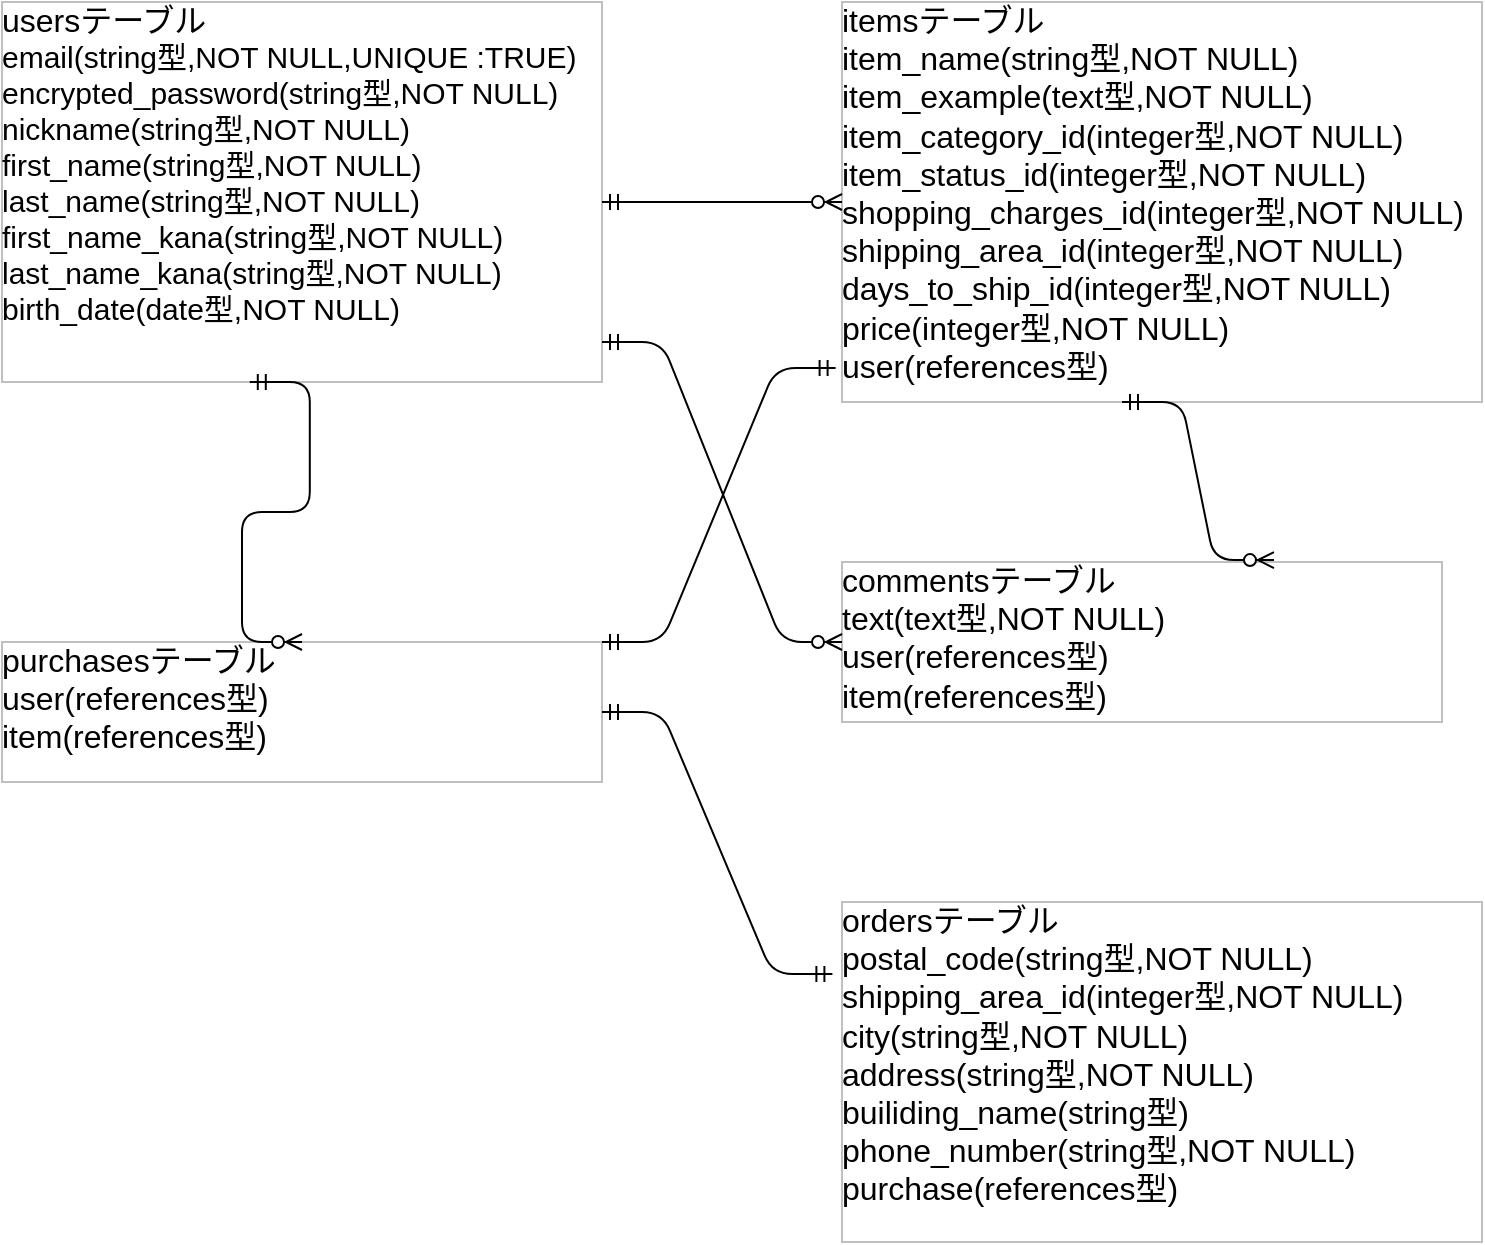 <mxfile>
    <diagram id="tZBkKKsycTVMZWavYJvA" name="ページ1">
        <mxGraphModel dx="765" dy="551" grid="1" gridSize="10" guides="1" tooltips="1" connect="1" arrows="1" fold="1" page="1" pageScale="1" pageWidth="827" pageHeight="1169" math="0" shadow="0">
            <root>
                <mxCell id="0"/>
                <mxCell id="1" parent="0"/>
                <mxCell id="62" value="&lt;font size=&quot;3&quot;&gt;usersテーブル&lt;/font&gt;&lt;br&gt;&lt;font&gt;&lt;font&gt;&lt;span style=&quot;font-size: 15px&quot;&gt;email(string型,NOT NULL,UNIQUE :TRUE)&lt;/span&gt;&lt;br&gt;&lt;/font&gt;&lt;font style=&quot;font-size: 15px&quot;&gt;encrypted_password(string型,NOT NULL)&lt;br&gt;nickname(string型,NOT NULL)&lt;br&gt;&lt;font style=&quot;font-size: 15px&quot;&gt;first_name(string型,NOT NULL)&lt;/font&gt;&lt;br&gt;&lt;/font&gt;&lt;font style=&quot;font-size: 15px&quot;&gt;&lt;font style=&quot;font-size: 15px&quot;&gt;last_name(string型,NOT NULL)&lt;/font&gt;&lt;br&gt;&lt;/font&gt;&lt;font style=&quot;font-size: 15px&quot;&gt;first_name_kana(string型,NOT NULL)&lt;/font&gt;&lt;br&gt;&lt;font style=&quot;font-size: 15px&quot;&gt;last_name_kana(string型,NOT NULL)&lt;/font&gt;&lt;br&gt;&lt;/font&gt;&lt;font style=&quot;font-size: 15px&quot;&gt;&lt;font style=&quot;font-size: 15px&quot;&gt;birth_date(date型,NOT NULL)&lt;/font&gt;&lt;br&gt;&lt;br&gt;&lt;/font&gt;" style="text;html=1;strokeColor=#c0c0c0;fillColor=none;overflow=fill;" vertex="1" parent="1">
                    <mxGeometry x="80" y="80" width="300" height="190" as="geometry"/>
                </mxCell>
                <mxCell id="63" value="&lt;font size=&quot;3&quot;&gt;itemsテーブル&lt;br&gt;item_name(string型,NOT NULL)&lt;br&gt;item_example(text型,NOT NULL)&lt;br&gt;item_category_id(integer型,NOT NULL)&lt;br&gt;item_status_id(integer型,NOT NULL)&lt;br&gt;shopping_charges_id(integer型,NOT NULL)&lt;br&gt;shipping_area_id(integer型,NOT NULL)&lt;br&gt;days_to_ship_id(integer型,NOT NULL)&lt;br&gt;price(integer型,NOT NULL)&lt;br&gt;user(references型)&lt;br&gt;&lt;br&gt;&lt;br&gt;&lt;br&gt;&lt;/font&gt;" style="text;html=1;strokeColor=#c0c0c0;fillColor=none;overflow=fill;" vertex="1" parent="1">
                    <mxGeometry x="500" y="80" width="320" height="200" as="geometry"/>
                </mxCell>
                <mxCell id="64" value="&lt;font size=&quot;3&quot;&gt;purchasesテーブル&lt;br&gt;user(references型)&lt;br&gt;item(references型)&lt;br&gt;&lt;br&gt;&lt;br&gt;&lt;br&gt;&lt;br&gt;&lt;br&gt;&lt;br&gt;&lt;/font&gt;" style="text;html=1;strokeColor=#c0c0c0;fillColor=none;overflow=fill;" vertex="1" parent="1">
                    <mxGeometry x="80" y="400" width="300" height="70" as="geometry"/>
                </mxCell>
                <mxCell id="65" value="&lt;font size=&quot;3&quot;&gt;ordersテーブル&lt;br&gt;postal_code(string型,NOT NULL)&lt;br&gt;shipping_area_id(integer型,NOT NULL)&lt;br&gt;city(string型,NOT NULL)&lt;br&gt;address(string型,NOT NULL)&lt;br&gt;builiding_name(string型)&lt;br&gt;phone_number(string型,NOT NULL)&lt;br&gt;purchase(references型)&lt;br&gt;&lt;br&gt;&lt;br&gt;&lt;br&gt;&lt;/font&gt;" style="text;html=1;strokeColor=#c0c0c0;fillColor=none;overflow=fill;" vertex="1" parent="1">
                    <mxGeometry x="500" y="530" width="320" height="170" as="geometry"/>
                </mxCell>
                <mxCell id="71" value="" style="edgeStyle=entityRelationEdgeStyle;fontSize=12;html=1;endArrow=ERzeroToMany;startArrow=ERmandOne;entryX=0;entryY=0.5;entryDx=0;entryDy=0;" edge="1" parent="1" target="63">
                    <mxGeometry width="100" height="100" relative="1" as="geometry">
                        <mxPoint x="380" y="180" as="sourcePoint"/>
                        <mxPoint x="480" y="80" as="targetPoint"/>
                    </mxGeometry>
                </mxCell>
                <mxCell id="78" value="" style="edgeStyle=entityRelationEdgeStyle;fontSize=12;html=1;endArrow=ERmandOne;startArrow=ERmandOne;exitX=1;exitY=0;exitDx=0;exitDy=0;entryX=-0.01;entryY=0.915;entryDx=0;entryDy=0;entryPerimeter=0;" edge="1" parent="1" source="64" target="63">
                    <mxGeometry width="100" height="100" relative="1" as="geometry">
                        <mxPoint x="410" y="390" as="sourcePoint"/>
                        <mxPoint x="510" y="290" as="targetPoint"/>
                    </mxGeometry>
                </mxCell>
                <mxCell id="79" value="" style="edgeStyle=entityRelationEdgeStyle;fontSize=12;html=1;endArrow=ERmandOne;startArrow=ERmandOne;exitX=1;exitY=0.5;exitDx=0;exitDy=0;entryX=-0.015;entryY=0.212;entryDx=0;entryDy=0;entryPerimeter=0;" edge="1" parent="1" source="64" target="65">
                    <mxGeometry width="100" height="100" relative="1" as="geometry">
                        <mxPoint x="420" y="450" as="sourcePoint"/>
                        <mxPoint x="510" y="435" as="targetPoint"/>
                    </mxGeometry>
                </mxCell>
                <mxCell id="81" value="" style="edgeStyle=entityRelationEdgeStyle;fontSize=12;html=1;endArrow=ERzeroToMany;startArrow=ERmandOne;exitX=0.413;exitY=1;exitDx=0;exitDy=0;exitPerimeter=0;entryX=0.5;entryY=0;entryDx=0;entryDy=0;" edge="1" parent="1" source="62" target="64">
                    <mxGeometry width="100" height="100" relative="1" as="geometry">
                        <mxPoint x="140" y="330" as="sourcePoint"/>
                        <mxPoint x="290" y="330" as="targetPoint"/>
                    </mxGeometry>
                </mxCell>
                <mxCell id="82" value="&lt;font size=&quot;3&quot;&gt;commentsテーブル&lt;br&gt;text(text型,NOT NULL)&lt;br&gt;user(references型)&lt;br&gt;item(references型)&lt;br&gt;&lt;br&gt;&lt;br&gt;&lt;br&gt;&lt;br&gt;&lt;br&gt;&lt;br&gt;&lt;/font&gt;" style="text;html=1;strokeColor=#c0c0c0;fillColor=none;overflow=fill;" vertex="1" parent="1">
                    <mxGeometry x="500" y="360" width="300" height="80" as="geometry"/>
                </mxCell>
                <mxCell id="83" value="" style="edgeStyle=entityRelationEdgeStyle;fontSize=12;html=1;endArrow=ERzeroToMany;startArrow=ERmandOne;entryX=0;entryY=0.5;entryDx=0;entryDy=0;" edge="1" parent="1" target="82">
                    <mxGeometry width="100" height="100" relative="1" as="geometry">
                        <mxPoint x="380" y="250" as="sourcePoint"/>
                        <mxPoint x="486" y="391" as="targetPoint"/>
                    </mxGeometry>
                </mxCell>
                <mxCell id="85" value="" style="edgeStyle=entityRelationEdgeStyle;fontSize=12;html=1;endArrow=ERzeroToMany;startArrow=ERmandOne;entryX=0.72;entryY=-0.012;entryDx=0;entryDy=0;entryPerimeter=0;" edge="1" parent="1" target="82">
                    <mxGeometry width="100" height="100" relative="1" as="geometry">
                        <mxPoint x="640" y="280" as="sourcePoint"/>
                        <mxPoint x="760" y="430" as="targetPoint"/>
                    </mxGeometry>
                </mxCell>
            </root>
        </mxGraphModel>
    </diagram>
</mxfile>
